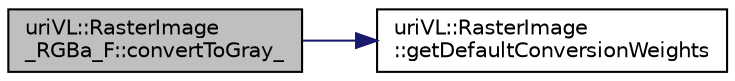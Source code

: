 digraph "uriVL::RasterImage_RGBa_F::convertToGray_"
{
  edge [fontname="Helvetica",fontsize="10",labelfontname="Helvetica",labelfontsize="10"];
  node [fontname="Helvetica",fontsize="10",shape=record];
  rankdir="LR";
  Node1 [label="uriVL::RasterImage\l_RGBa_F::convertToGray_",height=0.2,width=0.4,color="black", fillcolor="grey75", style="filled", fontcolor="black"];
  Node1 -> Node2 [color="midnightblue",fontsize="10",style="solid",fontname="Helvetica"];
  Node2 [label="uriVL::RasterImage\l::getDefaultConversionWeights",height=0.2,width=0.4,color="black", fillcolor="white", style="filled",URL="$classuriVL_1_1RasterImage.html#a222a3a4ff3cbc8060a9c7a1c67b32a79",tooltip="Returns the default to-gray conversion coefficients for this image. "];
}
